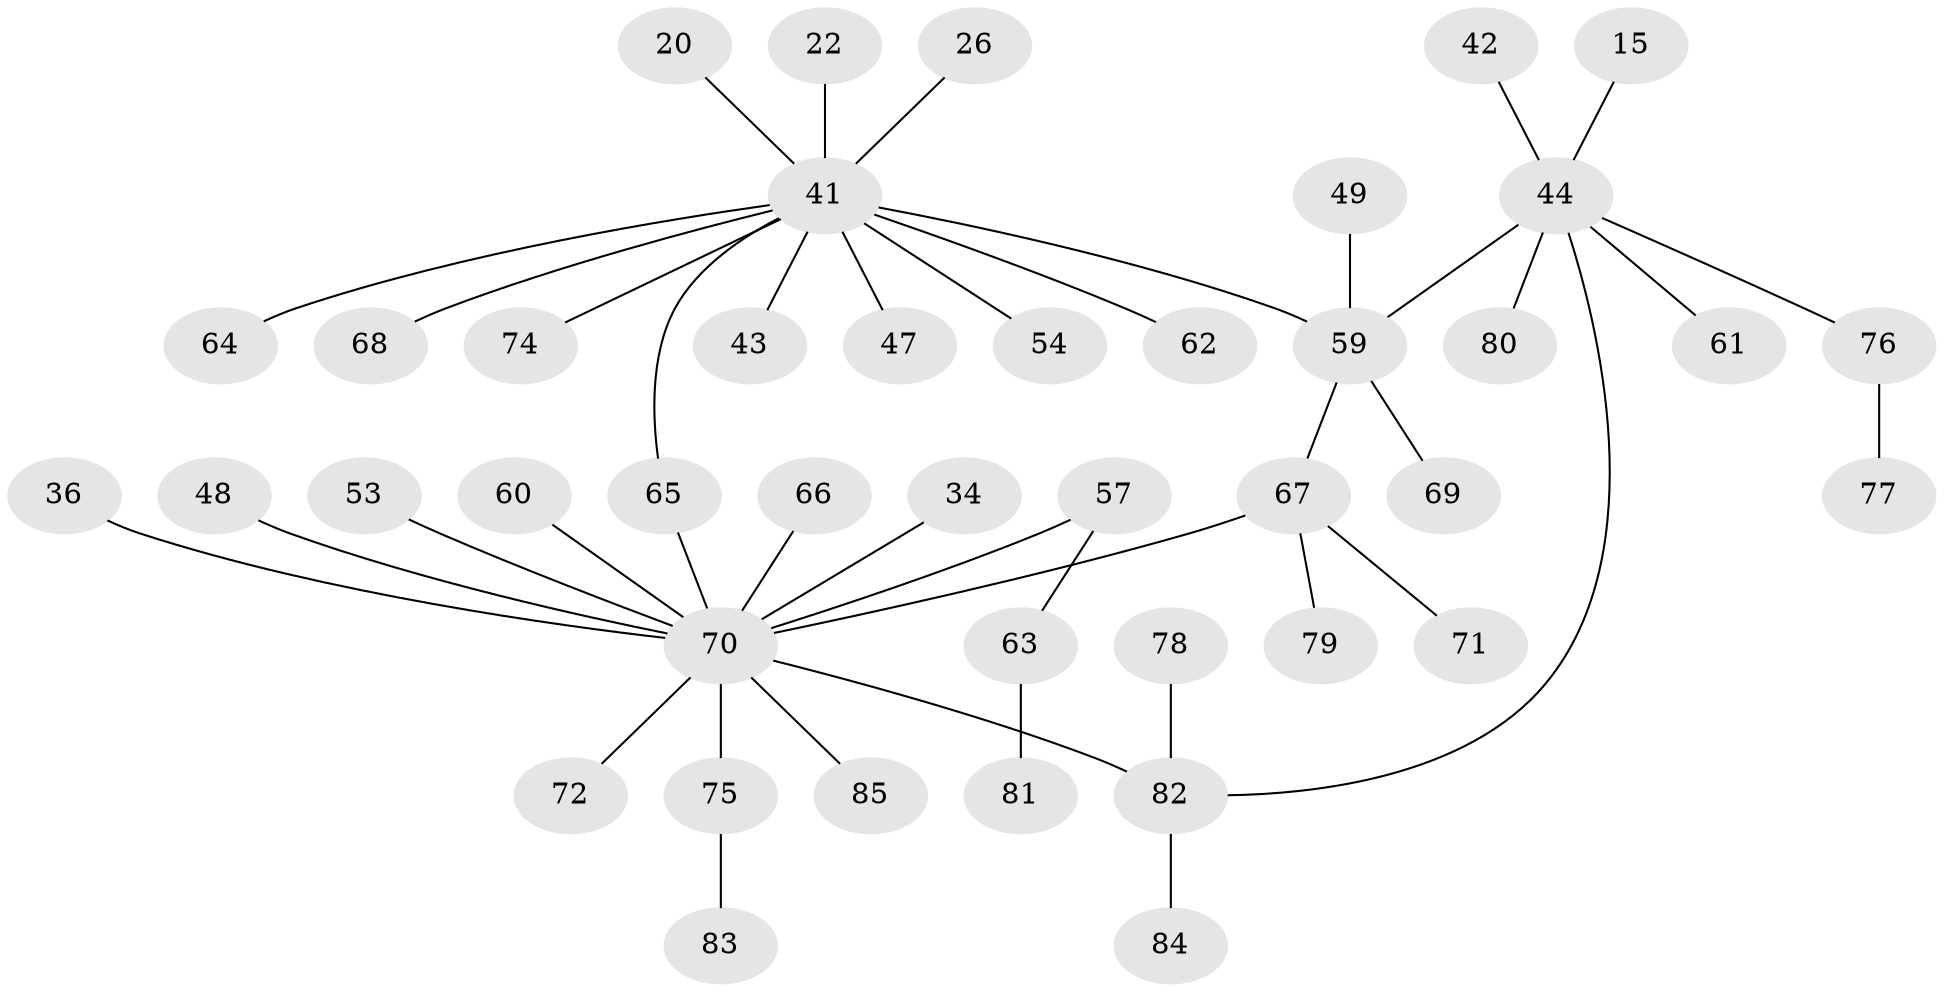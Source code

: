 // original degree distribution, {5: 0.023529411764705882, 6: 0.023529411764705882, 3: 0.16470588235294117, 4: 0.047058823529411764, 7: 0.011764705882352941, 2: 0.25882352941176473, 1: 0.4588235294117647, 8: 0.011764705882352941}
// Generated by graph-tools (version 1.1) at 2025/45/03/04/25 21:45:46]
// undirected, 42 vertices, 43 edges
graph export_dot {
graph [start="1"]
  node [color=gray90,style=filled];
  15;
  20;
  22;
  26;
  34;
  36;
  41 [super="+9+40+12+17+14+18"];
  42;
  43;
  44 [super="+5+3"];
  47;
  48;
  49 [super="+21"];
  53 [super="+52"];
  54;
  57;
  59 [super="+6+24+19"];
  60 [super="+31"];
  61;
  62;
  63;
  64;
  65 [super="+39+58"];
  66;
  67 [super="+29+35"];
  68;
  69 [super="+37"];
  70 [super="+16+11+51+33"];
  71;
  72;
  74;
  75;
  76 [super="+23+56"];
  77;
  78;
  79;
  80 [super="+46"];
  81;
  82 [super="+10+73+55"];
  83;
  84;
  85;
  15 -- 44;
  20 -- 41;
  22 -- 41;
  26 -- 41;
  34 -- 70;
  36 -- 70;
  41 -- 74;
  41 -- 65;
  41 -- 59 [weight=2];
  41 -- 54;
  41 -- 47;
  41 -- 64;
  41 -- 68;
  41 -- 43;
  41 -- 62;
  42 -- 44;
  44 -- 61;
  44 -- 59 [weight=2];
  44 -- 82;
  44 -- 76;
  44 -- 80;
  48 -- 70;
  49 -- 59;
  53 -- 70;
  57 -- 63;
  57 -- 70;
  59 -- 67;
  59 -- 69;
  60 -- 70;
  63 -- 81;
  65 -- 70;
  66 -- 70;
  67 -- 70 [weight=2];
  67 -- 71;
  67 -- 79;
  70 -- 72;
  70 -- 85;
  70 -- 82;
  70 -- 75;
  75 -- 83;
  76 -- 77;
  78 -- 82;
  82 -- 84;
}
